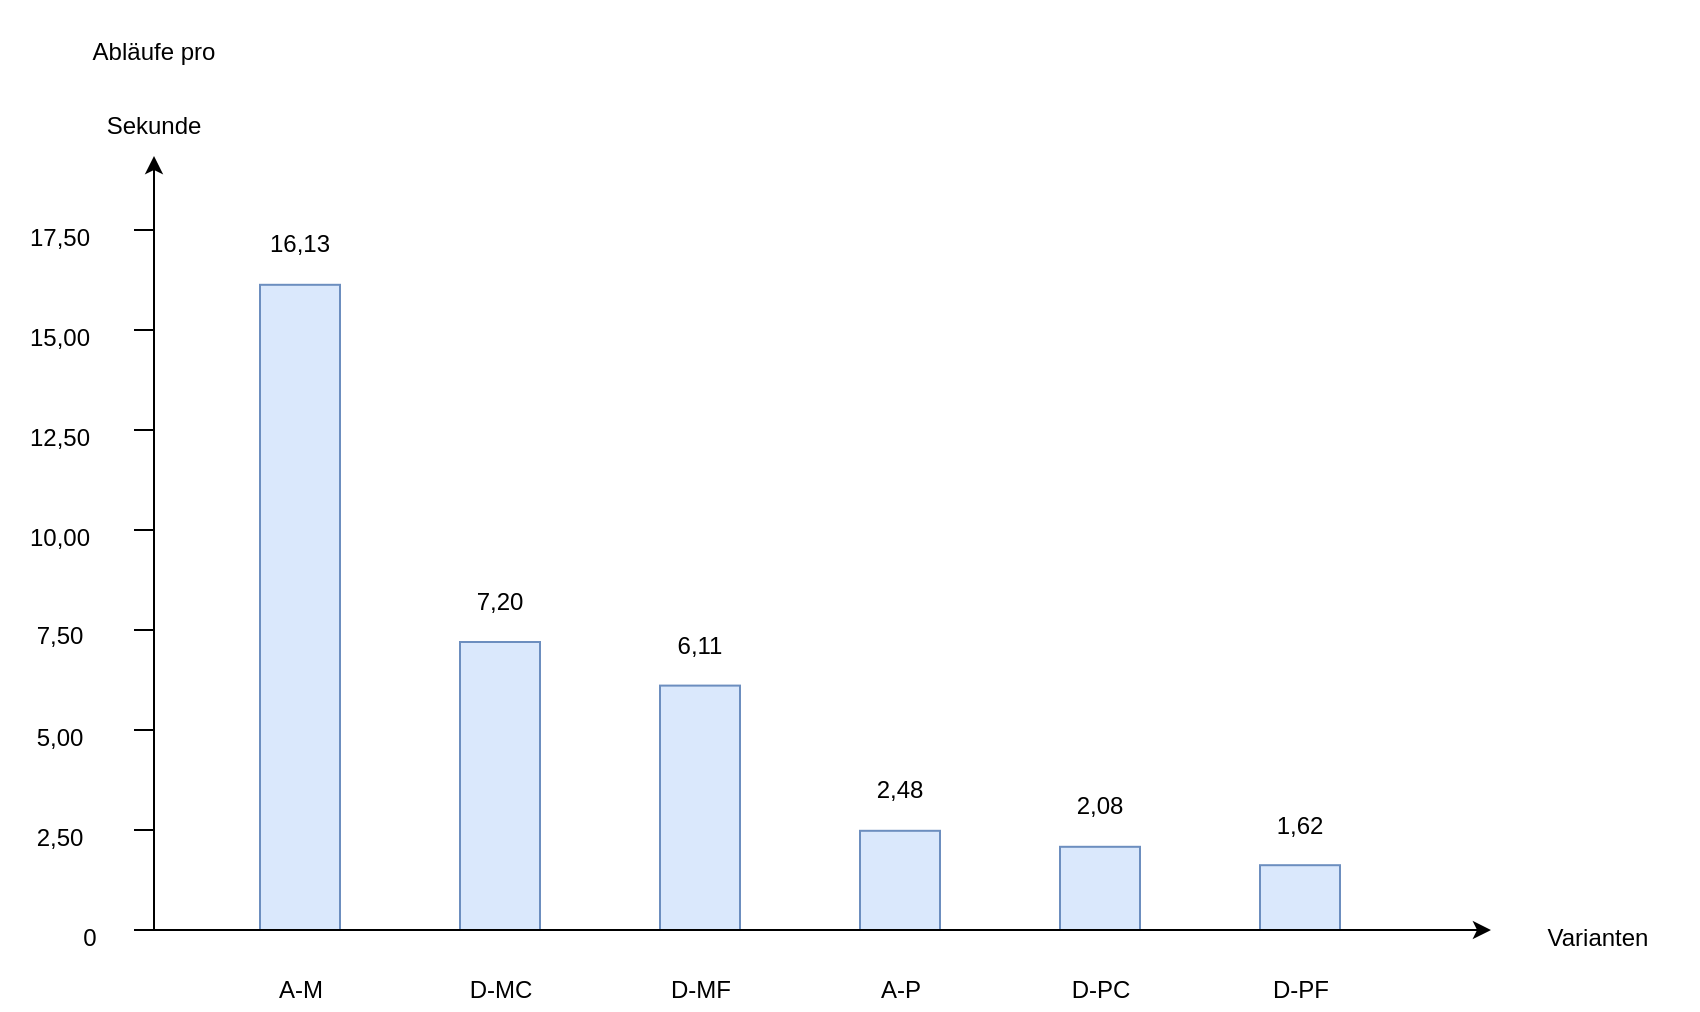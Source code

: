 <mxfile version="19.0.1" type="device"><diagram id="nT2EQFDLeWbNp166TJVq" name="Seite-1"><mxGraphModel dx="1089" dy="621" grid="1" gridSize="10" guides="1" tooltips="1" connect="1" arrows="1" fold="1" page="1" pageScale="1" pageWidth="827" pageHeight="1169" math="0" shadow="0"><root><mxCell id="0"/><mxCell id="1" parent="0"/><mxCell id="_ZY74WXQ9kE3Bu_Af8D2-1" value="" style="rounded=0;whiteSpace=wrap;html=1;rotation=0;fillColor=#dae8fc;strokeColor=#6c8ebf;" parent="1" vertex="1"><mxGeometry x="285" y="606" width="40" height="144" as="geometry"/></mxCell><mxCell id="_ZY74WXQ9kE3Bu_Af8D2-2" value="" style="rounded=0;whiteSpace=wrap;html=1;rotation=0;fillColor=#dae8fc;strokeColor=#6c8ebf;" parent="1" vertex="1"><mxGeometry x="585" y="708.4" width="40" height="41.6" as="geometry"/></mxCell><mxCell id="_ZY74WXQ9kE3Bu_Af8D2-3" value="2,50" style="text;html=1;strokeColor=none;fillColor=none;align=center;verticalAlign=middle;whiteSpace=wrap;rounded=0;" parent="1" vertex="1"><mxGeometry x="55" y="694" width="60" height="20" as="geometry"/></mxCell><mxCell id="_ZY74WXQ9kE3Bu_Af8D2-4" value="5,00" style="text;html=1;strokeColor=none;fillColor=none;align=center;verticalAlign=middle;whiteSpace=wrap;rounded=0;" parent="1" vertex="1"><mxGeometry x="55" y="644" width="60" height="20" as="geometry"/></mxCell><mxCell id="_ZY74WXQ9kE3Bu_Af8D2-5" value="7,50" style="text;html=1;strokeColor=none;fillColor=none;align=center;verticalAlign=middle;whiteSpace=wrap;rounded=0;" parent="1" vertex="1"><mxGeometry x="55" y="593" width="60" height="20" as="geometry"/></mxCell><mxCell id="_ZY74WXQ9kE3Bu_Af8D2-6" value="10,00" style="text;html=1;strokeColor=none;fillColor=none;align=center;verticalAlign=middle;whiteSpace=wrap;rounded=0;" parent="1" vertex="1"><mxGeometry x="55" y="544" width="60" height="20" as="geometry"/></mxCell><mxCell id="_ZY74WXQ9kE3Bu_Af8D2-7" value="12,50" style="text;html=1;strokeColor=none;fillColor=none;align=center;verticalAlign=middle;whiteSpace=wrap;rounded=0;" parent="1" vertex="1"><mxGeometry x="55" y="494" width="60" height="20" as="geometry"/></mxCell><mxCell id="_ZY74WXQ9kE3Bu_Af8D2-8" value="15,00" style="text;html=1;strokeColor=none;fillColor=none;align=center;verticalAlign=middle;whiteSpace=wrap;rounded=0;" parent="1" vertex="1"><mxGeometry x="55" y="444" width="60" height="20" as="geometry"/></mxCell><mxCell id="_ZY74WXQ9kE3Bu_Af8D2-9" value="" style="endArrow=classic;html=1;rounded=0;strokeColor=#000000;" parent="1" edge="1"><mxGeometry width="50" height="50" relative="1" as="geometry"><mxPoint x="132.0" y="750" as="sourcePoint"/><mxPoint x="132" y="363" as="targetPoint"/></mxGeometry></mxCell><mxCell id="_ZY74WXQ9kE3Bu_Af8D2-10" value="" style="rounded=0;whiteSpace=wrap;html=1;rotation=0;fillColor=#dae8fc;strokeColor=#6c8ebf;" parent="1" vertex="1"><mxGeometry x="185" y="427.4" width="40" height="322.6" as="geometry"/></mxCell><mxCell id="_ZY74WXQ9kE3Bu_Af8D2-11" value="" style="rounded=0;whiteSpace=wrap;html=1;rotation=0;fillColor=#dae8fc;strokeColor=#6c8ebf;" parent="1" vertex="1"><mxGeometry x="385" y="627.8" width="40" height="122.2" as="geometry"/></mxCell><mxCell id="_ZY74WXQ9kE3Bu_Af8D2-12" value="" style="rounded=0;whiteSpace=wrap;html=1;rotation=0;fillColor=#dae8fc;strokeColor=#6c8ebf;" parent="1" vertex="1"><mxGeometry x="485" y="700.4" width="40" height="49.6" as="geometry"/></mxCell><mxCell id="_ZY74WXQ9kE3Bu_Af8D2-13" value="" style="rounded=0;whiteSpace=wrap;html=1;rotation=0;fillColor=#dae8fc;strokeColor=#6c8ebf;" parent="1" vertex="1"><mxGeometry x="685" y="717.6" width="40" height="32.4" as="geometry"/></mxCell><mxCell id="_ZY74WXQ9kE3Bu_Af8D2-14" value="6,11" style="text;html=1;strokeColor=none;fillColor=none;align=center;verticalAlign=middle;whiteSpace=wrap;rounded=0;" parent="1" vertex="1"><mxGeometry x="375" y="597.8" width="60" height="20" as="geometry"/></mxCell><mxCell id="_ZY74WXQ9kE3Bu_Af8D2-15" value="1,62" style="text;html=1;strokeColor=none;fillColor=none;align=center;verticalAlign=middle;whiteSpace=wrap;rounded=0;" parent="1" vertex="1"><mxGeometry x="675" y="687.6" width="60" height="20" as="geometry"/></mxCell><mxCell id="_ZY74WXQ9kE3Bu_Af8D2-16" value="D-PF" style="text;html=1;strokeColor=none;fillColor=none;align=center;verticalAlign=middle;whiteSpace=wrap;rounded=0;" parent="1" vertex="1"><mxGeometry x="657.5" y="770" width="95" height="20" as="geometry"/></mxCell><mxCell id="_ZY74WXQ9kE3Bu_Af8D2-17" value="A-M" style="text;html=1;strokeColor=none;fillColor=none;align=center;verticalAlign=middle;whiteSpace=wrap;rounded=0;" parent="1" vertex="1"><mxGeometry x="157.5" y="770" width="95" height="20" as="geometry"/></mxCell><mxCell id="_ZY74WXQ9kE3Bu_Af8D2-18" value="D-MF" style="text;html=1;strokeColor=none;fillColor=none;align=center;verticalAlign=middle;whiteSpace=wrap;rounded=0;" parent="1" vertex="1"><mxGeometry x="357.5" y="770" width="95" height="20" as="geometry"/></mxCell><mxCell id="_ZY74WXQ9kE3Bu_Af8D2-19" value="A-P" style="text;html=1;strokeColor=none;fillColor=none;align=center;verticalAlign=middle;whiteSpace=wrap;rounded=0;" parent="1" vertex="1"><mxGeometry x="457.5" y="770" width="95" height="20" as="geometry"/></mxCell><mxCell id="_ZY74WXQ9kE3Bu_Af8D2-20" value="Varianten" style="text;html=1;strokeColor=none;fillColor=none;align=center;verticalAlign=middle;whiteSpace=wrap;rounded=0;" parent="1" vertex="1"><mxGeometry x="804" y="739" width="100" height="30" as="geometry"/></mxCell><mxCell id="_ZY74WXQ9kE3Bu_Af8D2-21" value="Abläufe pro" style="text;strokeColor=none;fillColor=none;align=center;verticalAlign=middle;rounded=0;" parent="1" vertex="1"><mxGeometry x="82" y="285" width="100" height="50" as="geometry"/></mxCell><mxCell id="_ZY74WXQ9kE3Bu_Af8D2-22" value="" style="endArrow=none;html=1;rounded=0;strokeColor=#000000;" parent="1" edge="1"><mxGeometry width="50" height="50" relative="1" as="geometry"><mxPoint x="122.0" y="700" as="sourcePoint"/><mxPoint x="132.0" y="700" as="targetPoint"/></mxGeometry></mxCell><mxCell id="_ZY74WXQ9kE3Bu_Af8D2-23" value="" style="endArrow=none;html=1;rounded=0;strokeColor=#000000;" parent="1" edge="1"><mxGeometry width="50" height="50" relative="1" as="geometry"><mxPoint x="122.0" y="650" as="sourcePoint"/><mxPoint x="132.0" y="650" as="targetPoint"/></mxGeometry></mxCell><mxCell id="_ZY74WXQ9kE3Bu_Af8D2-24" value="" style="endArrow=none;html=1;rounded=0;strokeColor=#000000;" parent="1" edge="1"><mxGeometry width="50" height="50" relative="1" as="geometry"><mxPoint x="122.0" y="600" as="sourcePoint"/><mxPoint x="132.0" y="600" as="targetPoint"/></mxGeometry></mxCell><mxCell id="_ZY74WXQ9kE3Bu_Af8D2-25" value="" style="endArrow=none;html=1;rounded=0;strokeColor=#000000;" parent="1" edge="1"><mxGeometry width="50" height="50" relative="1" as="geometry"><mxPoint x="122.0" y="550" as="sourcePoint"/><mxPoint x="132.0" y="550" as="targetPoint"/></mxGeometry></mxCell><mxCell id="_ZY74WXQ9kE3Bu_Af8D2-26" value="" style="endArrow=none;html=1;rounded=0;strokeColor=#000000;" parent="1" edge="1"><mxGeometry width="50" height="50" relative="1" as="geometry"><mxPoint x="122.0" y="500" as="sourcePoint"/><mxPoint x="132.0" y="500" as="targetPoint"/></mxGeometry></mxCell><mxCell id="_ZY74WXQ9kE3Bu_Af8D2-27" value="" style="endArrow=none;html=1;rounded=0;strokeColor=#000000;" parent="1" edge="1"><mxGeometry width="50" height="50" relative="1" as="geometry"><mxPoint x="122.0" y="450" as="sourcePoint"/><mxPoint x="132.0" y="450" as="targetPoint"/></mxGeometry></mxCell><mxCell id="_ZY74WXQ9kE3Bu_Af8D2-28" value="Sekunde" style="text;strokeColor=none;fillColor=none;align=center;verticalAlign=middle;rounded=0;" parent="1" vertex="1"><mxGeometry x="82" y="322" width="100" height="50" as="geometry"/></mxCell><mxCell id="_ZY74WXQ9kE3Bu_Af8D2-29" value="7,20" style="text;html=1;strokeColor=none;fillColor=none;align=center;verticalAlign=middle;whiteSpace=wrap;rounded=0;" parent="1" vertex="1"><mxGeometry x="275" y="576" width="60" height="20" as="geometry"/></mxCell><mxCell id="_ZY74WXQ9kE3Bu_Af8D2-30" value="D-MC" style="text;html=1;strokeColor=none;fillColor=none;align=center;verticalAlign=middle;whiteSpace=wrap;rounded=0;" parent="1" vertex="1"><mxGeometry x="257.5" y="770" width="95" height="20" as="geometry"/></mxCell><mxCell id="_ZY74WXQ9kE3Bu_Af8D2-31" value="D-PC" style="text;html=1;strokeColor=none;fillColor=none;align=center;verticalAlign=middle;whiteSpace=wrap;rounded=0;" parent="1" vertex="1"><mxGeometry x="557.5" y="770" width="95" height="20" as="geometry"/></mxCell><mxCell id="_ZY74WXQ9kE3Bu_Af8D2-32" value="2,08" style="text;html=1;strokeColor=none;fillColor=none;align=center;verticalAlign=middle;whiteSpace=wrap;rounded=0;" parent="1" vertex="1"><mxGeometry x="575" y="678.4" width="60" height="20" as="geometry"/></mxCell><mxCell id="_ZY74WXQ9kE3Bu_Af8D2-33" value="0" style="text;html=1;strokeColor=none;fillColor=none;align=center;verticalAlign=middle;whiteSpace=wrap;rounded=0;" parent="1" vertex="1"><mxGeometry x="70" y="744" width="60" height="20" as="geometry"/></mxCell><mxCell id="_ZY74WXQ9kE3Bu_Af8D2-34" value="" style="endArrow=none;html=1;rounded=0;strokeColor=#000000;" parent="1" edge="1"><mxGeometry width="50" height="50" relative="1" as="geometry"><mxPoint x="122.0" y="750" as="sourcePoint"/><mxPoint x="132.0" y="750" as="targetPoint"/></mxGeometry></mxCell><mxCell id="_ZY74WXQ9kE3Bu_Af8D2-35" value="" style="endArrow=classic;html=1;rounded=0;endFill=1;strokeColor=#000000;" parent="1" edge="1"><mxGeometry width="50" height="50" relative="1" as="geometry"><mxPoint x="132.0" y="750" as="sourcePoint"/><mxPoint x="800.476" y="750" as="targetPoint"/></mxGeometry></mxCell><mxCell id="_ZY74WXQ9kE3Bu_Af8D2-36" value="16,13" style="text;html=1;strokeColor=none;fillColor=none;align=center;verticalAlign=middle;whiteSpace=wrap;rounded=0;" parent="1" vertex="1"><mxGeometry x="175" y="397.4" width="60" height="20" as="geometry"/></mxCell><mxCell id="_ZY74WXQ9kE3Bu_Af8D2-37" value="2,48" style="text;html=1;strokeColor=none;fillColor=none;align=center;verticalAlign=middle;whiteSpace=wrap;rounded=0;" parent="1" vertex="1"><mxGeometry x="475" y="670.4" width="60" height="20" as="geometry"/></mxCell><mxCell id="J5HUaoY73etrkifaxK7O-1" value="" style="endArrow=none;html=1;rounded=0;strokeColor=#000000;" parent="1" edge="1"><mxGeometry width="50" height="50" relative="1" as="geometry"><mxPoint x="122.0" y="400" as="sourcePoint"/><mxPoint x="132.0" y="400" as="targetPoint"/></mxGeometry></mxCell><mxCell id="J5HUaoY73etrkifaxK7O-2" value="17,50" style="text;html=1;strokeColor=none;fillColor=none;align=center;verticalAlign=middle;whiteSpace=wrap;rounded=0;" parent="1" vertex="1"><mxGeometry x="55" y="394" width="60" height="20" as="geometry"/></mxCell></root></mxGraphModel></diagram></mxfile>